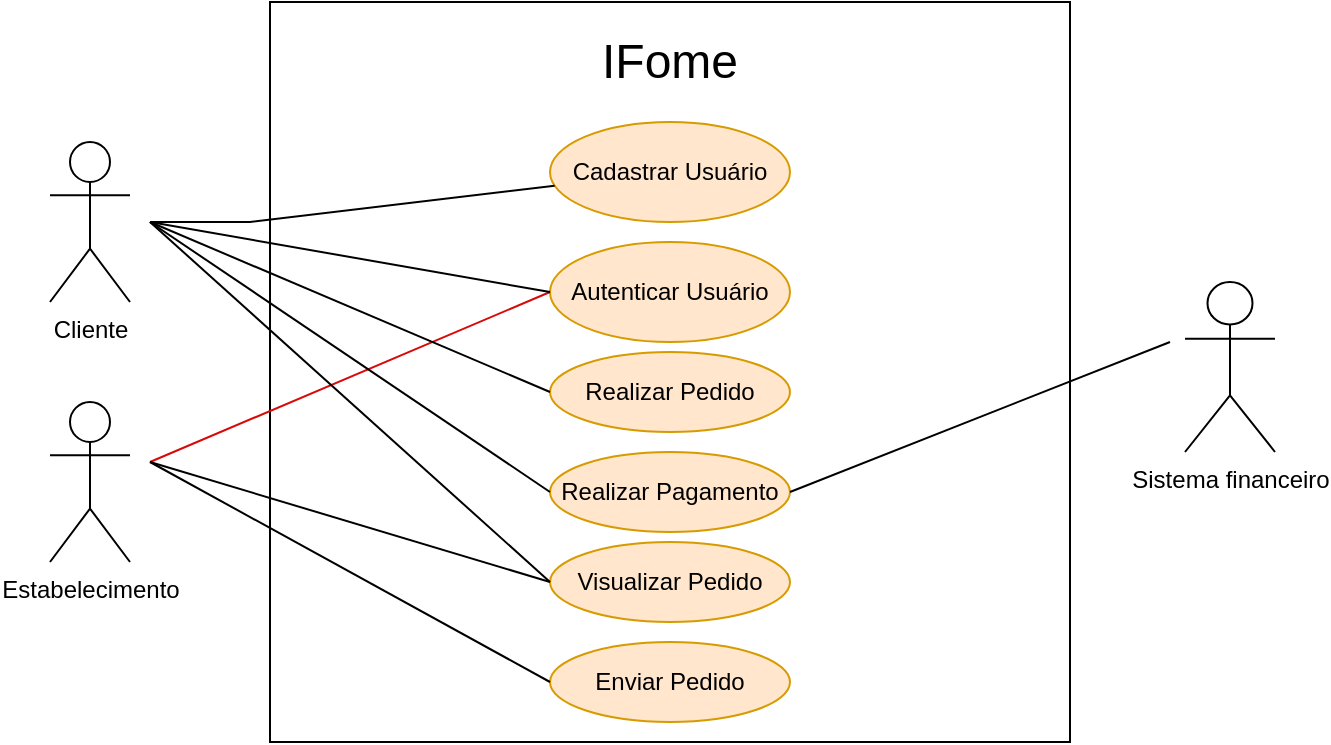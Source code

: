<mxfile version="23.1.6" type="github">
  <diagram name="Página-1" id="28jBgWwe-cPMW36CNxum">
    <mxGraphModel dx="794" dy="470" grid="1" gridSize="10" guides="1" tooltips="1" connect="1" arrows="1" fold="1" page="1" pageScale="1" pageWidth="827" pageHeight="1169" math="0" shadow="0">
      <root>
        <mxCell id="0" />
        <mxCell id="1" parent="0" />
        <mxCell id="_p9-LvptTri5e6r534jk-4" value="" style="rounded=0;whiteSpace=wrap;html=1;" vertex="1" parent="1">
          <mxGeometry x="200" y="20" width="400" height="370" as="geometry" />
        </mxCell>
        <mxCell id="_p9-LvptTri5e6r534jk-3" value="Cliente" style="shape=umlActor;verticalLabelPosition=bottom;verticalAlign=top;html=1;outlineConnect=0;" vertex="1" parent="1">
          <mxGeometry x="90" y="90" width="40" height="80" as="geometry" />
        </mxCell>
        <mxCell id="_p9-LvptTri5e6r534jk-1" value="IFome" style="text;html=1;align=center;verticalAlign=middle;whiteSpace=wrap;rounded=0;fontSize=24;" vertex="1" parent="1">
          <mxGeometry x="310" y="20" width="180" height="60" as="geometry" />
        </mxCell>
        <mxCell id="_p9-LvptTri5e6r534jk-2" value="Estabelecimento" style="shape=umlActor;verticalLabelPosition=bottom;verticalAlign=top;html=1;outlineConnect=0;" vertex="1" parent="1">
          <mxGeometry x="90" y="220" width="40" height="80" as="geometry" />
        </mxCell>
        <mxCell id="_p9-LvptTri5e6r534jk-16" value="Sistema financeiro" style="shape=umlActor;verticalLabelPosition=bottom;verticalAlign=top;html=1;outlineConnect=0;" vertex="1" parent="1">
          <mxGeometry x="657.5" y="160" width="45" height="85" as="geometry" />
        </mxCell>
        <mxCell id="_p9-LvptTri5e6r534jk-19" value="Cadastrar Usuário" style="ellipse;whiteSpace=wrap;html=1;fillColor=#ffe6cc;strokeColor=#d79b00;" vertex="1" parent="1">
          <mxGeometry x="340" y="80" width="120" height="50" as="geometry" />
        </mxCell>
        <mxCell id="_p9-LvptTri5e6r534jk-23" value="" style="endArrow=none;html=1;rounded=0;" edge="1" parent="1" target="_p9-LvptTri5e6r534jk-19">
          <mxGeometry width="50" height="50" relative="1" as="geometry">
            <mxPoint x="140" y="130" as="sourcePoint" />
            <mxPoint x="430" y="190" as="targetPoint" />
            <Array as="points">
              <mxPoint x="190" y="130" />
            </Array>
          </mxGeometry>
        </mxCell>
        <mxCell id="_p9-LvptTri5e6r534jk-24" value="Autenticar Usuário" style="ellipse;whiteSpace=wrap;html=1;fillColor=#ffe6cc;strokeColor=#d79b00;" vertex="1" parent="1">
          <mxGeometry x="340" y="140" width="120" height="50" as="geometry" />
        </mxCell>
        <mxCell id="_p9-LvptTri5e6r534jk-25" value="" style="endArrow=none;html=1;rounded=0;entryX=0;entryY=0.5;entryDx=0;entryDy=0;strokeColor=#d70909;" edge="1" parent="1" target="_p9-LvptTri5e6r534jk-24">
          <mxGeometry width="50" height="50" relative="1" as="geometry">
            <mxPoint x="140" y="250" as="sourcePoint" />
            <mxPoint x="310" y="190" as="targetPoint" />
            <Array as="points" />
          </mxGeometry>
        </mxCell>
        <mxCell id="_p9-LvptTri5e6r534jk-27" value="" style="endArrow=none;html=1;rounded=0;entryX=0;entryY=0.5;entryDx=0;entryDy=0;" edge="1" parent="1" target="_p9-LvptTri5e6r534jk-24">
          <mxGeometry width="50" height="50" relative="1" as="geometry">
            <mxPoint x="140" y="130" as="sourcePoint" />
            <mxPoint x="350" y="146" as="targetPoint" />
            <Array as="points" />
          </mxGeometry>
        </mxCell>
        <mxCell id="_p9-LvptTri5e6r534jk-28" value="Realizar Pagamento" style="ellipse;whiteSpace=wrap;html=1;fillColor=#ffe6cc;strokeColor=#d79b00;" vertex="1" parent="1">
          <mxGeometry x="340" y="245" width="120" height="40" as="geometry" />
        </mxCell>
        <mxCell id="_p9-LvptTri5e6r534jk-29" value="Realizar Pedido" style="ellipse;whiteSpace=wrap;html=1;fillColor=#ffe6cc;strokeColor=#d79b00;" vertex="1" parent="1">
          <mxGeometry x="340" y="195" width="120" height="40" as="geometry" />
        </mxCell>
        <mxCell id="_p9-LvptTri5e6r534jk-30" value="" style="endArrow=none;html=1;rounded=0;entryX=0;entryY=0.5;entryDx=0;entryDy=0;" edge="1" parent="1" target="_p9-LvptTri5e6r534jk-29">
          <mxGeometry width="50" height="50" relative="1" as="geometry">
            <mxPoint x="140" y="130" as="sourcePoint" />
            <mxPoint x="290" y="170" as="targetPoint" />
          </mxGeometry>
        </mxCell>
        <mxCell id="_p9-LvptTri5e6r534jk-31" value="" style="endArrow=none;html=1;rounded=0;entryX=1;entryY=0.5;entryDx=0;entryDy=0;" edge="1" parent="1" target="_p9-LvptTri5e6r534jk-28">
          <mxGeometry width="50" height="50" relative="1" as="geometry">
            <mxPoint x="650" y="190" as="sourcePoint" />
            <mxPoint x="470" y="230" as="targetPoint" />
          </mxGeometry>
        </mxCell>
        <mxCell id="_p9-LvptTri5e6r534jk-32" value="" style="endArrow=none;html=1;rounded=0;entryX=0;entryY=0.5;entryDx=0;entryDy=0;" edge="1" parent="1" target="_p9-LvptTri5e6r534jk-28">
          <mxGeometry width="50" height="50" relative="1" as="geometry">
            <mxPoint x="140" y="130" as="sourcePoint" />
            <mxPoint x="310" y="190" as="targetPoint" />
          </mxGeometry>
        </mxCell>
        <mxCell id="_p9-LvptTri5e6r534jk-34" value="Visualizar Pedido" style="ellipse;whiteSpace=wrap;html=1;fillColor=#ffe6cc;strokeColor=#d79b00;" vertex="1" parent="1">
          <mxGeometry x="340" y="290" width="120" height="40" as="geometry" />
        </mxCell>
        <mxCell id="_p9-LvptTri5e6r534jk-35" value="" style="endArrow=none;html=1;rounded=0;entryX=0;entryY=0.5;entryDx=0;entryDy=0;" edge="1" parent="1" target="_p9-LvptTri5e6r534jk-34">
          <mxGeometry width="50" height="50" relative="1" as="geometry">
            <mxPoint x="140" y="130" as="sourcePoint" />
            <mxPoint x="330" y="275" as="targetPoint" />
          </mxGeometry>
        </mxCell>
        <mxCell id="_p9-LvptTri5e6r534jk-36" value="" style="endArrow=none;html=1;rounded=0;entryX=0;entryY=0.5;entryDx=0;entryDy=0;" edge="1" parent="1" target="_p9-LvptTri5e6r534jk-34">
          <mxGeometry width="50" height="50" relative="1" as="geometry">
            <mxPoint x="140" y="250" as="sourcePoint" />
            <mxPoint x="340" y="340" as="targetPoint" />
          </mxGeometry>
        </mxCell>
        <mxCell id="_p9-LvptTri5e6r534jk-37" value="Enviar Pedido" style="ellipse;whiteSpace=wrap;html=1;fillColor=#ffe6cc;strokeColor=#d79b00;" vertex="1" parent="1">
          <mxGeometry x="340" y="340" width="120" height="40" as="geometry" />
        </mxCell>
        <mxCell id="_p9-LvptTri5e6r534jk-38" value="" style="endArrow=none;html=1;rounded=0;entryX=0;entryY=0.5;entryDx=0;entryDy=0;" edge="1" parent="1" target="_p9-LvptTri5e6r534jk-37">
          <mxGeometry width="50" height="50" relative="1" as="geometry">
            <mxPoint x="140" y="250" as="sourcePoint" />
            <mxPoint x="350" y="320" as="targetPoint" />
          </mxGeometry>
        </mxCell>
      </root>
    </mxGraphModel>
  </diagram>
</mxfile>
